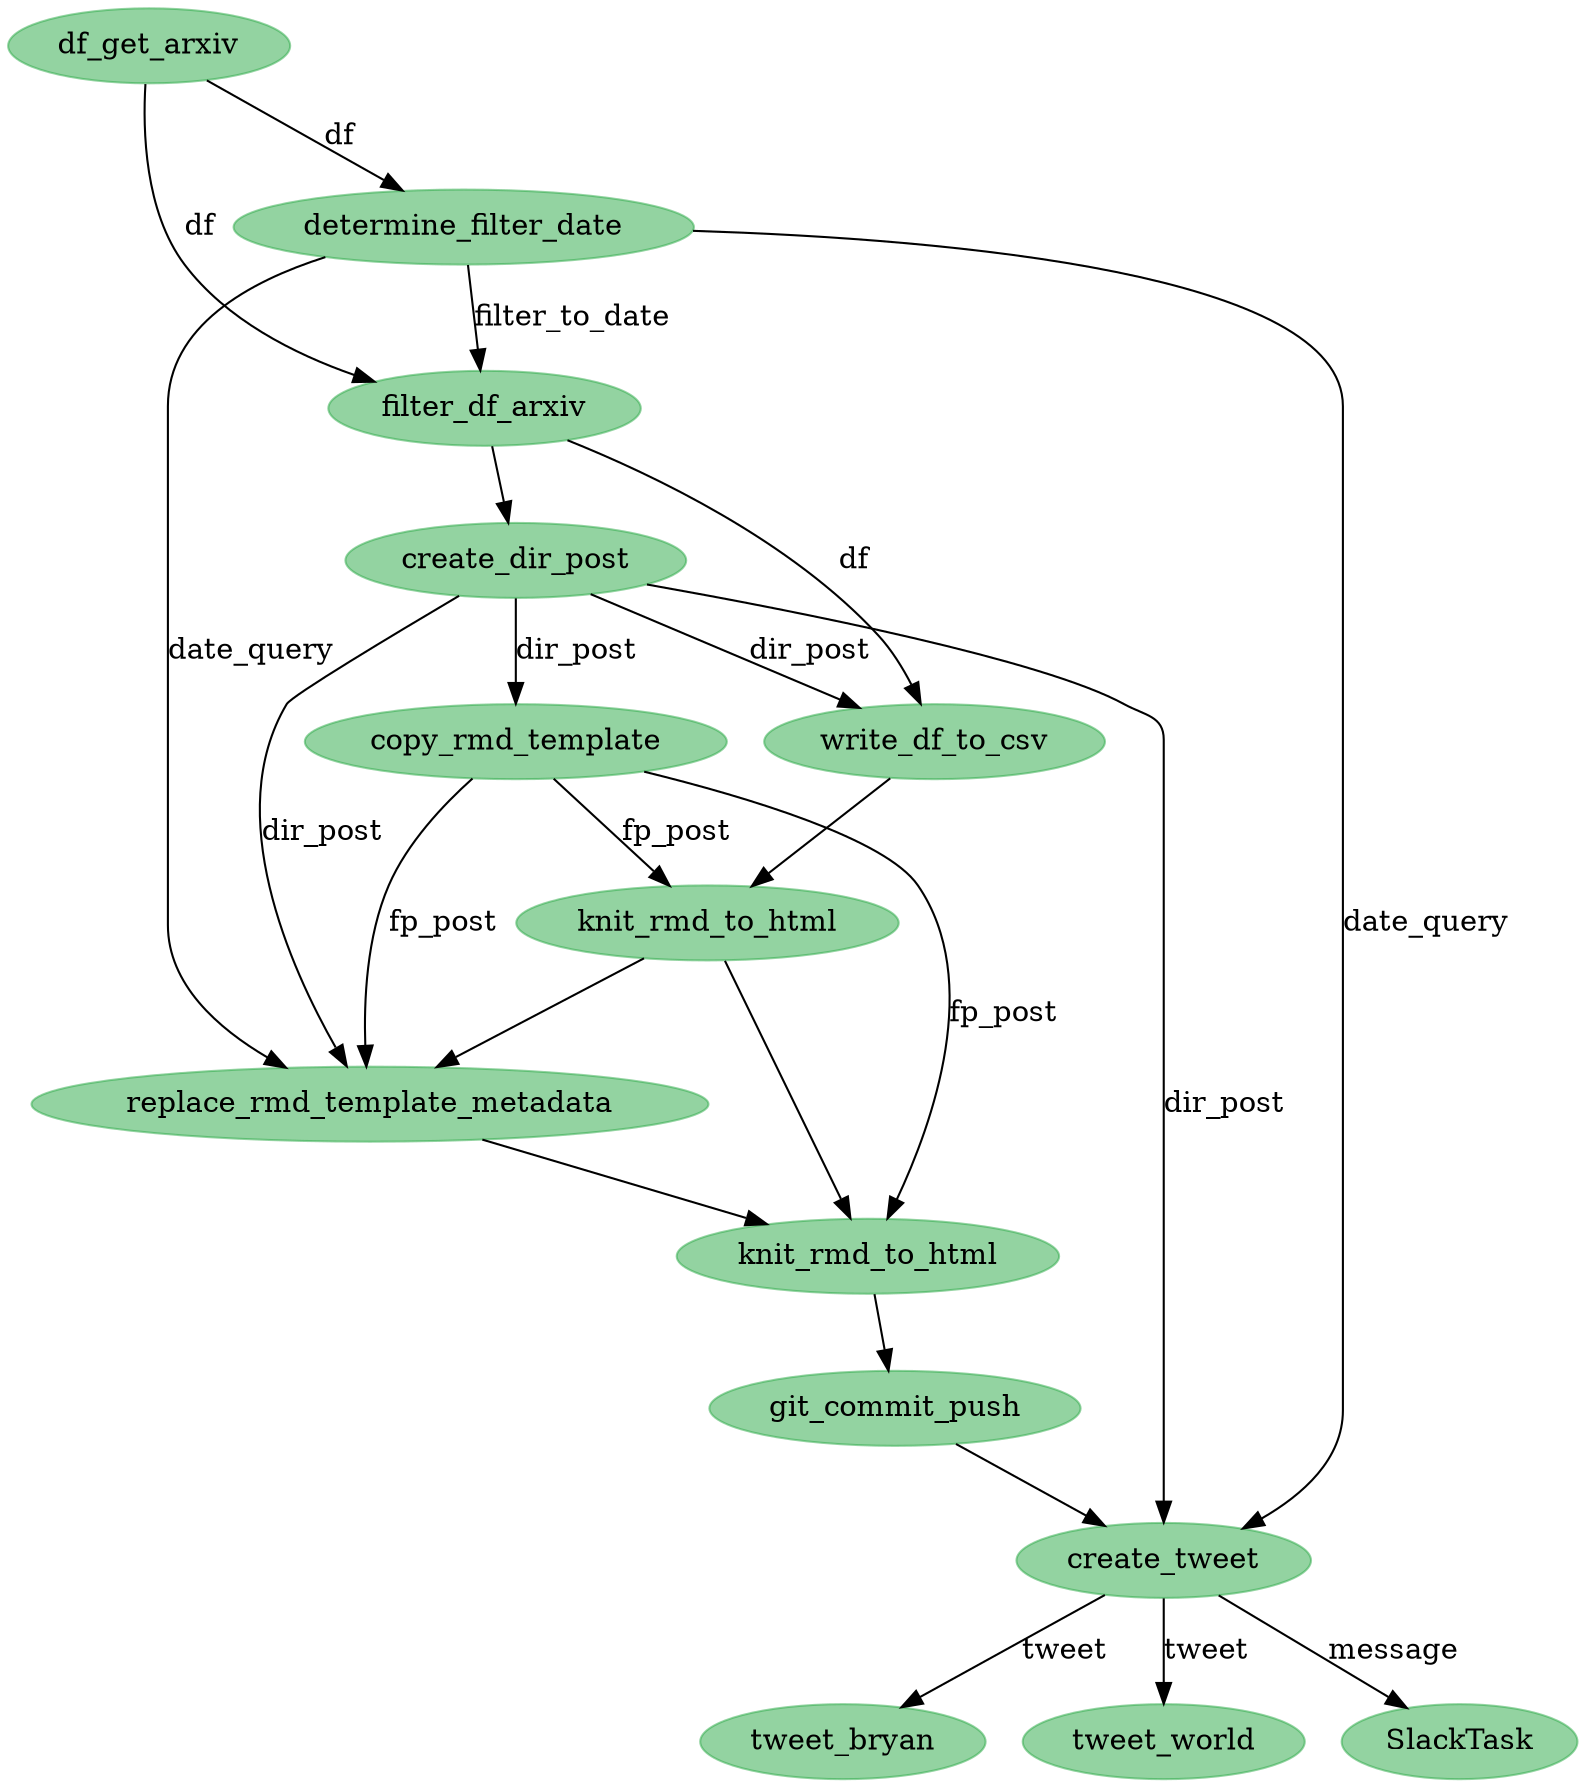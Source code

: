 digraph {
	4580325072 [label=tweet_bryan color="#28a74580" colorscheme=svg shape=ellipse style=filled]
	4580324176 [label=create_tweet color="#28a74580" colorscheme=svg shape=ellipse style=filled]
	4580325328 [label=tweet_world color="#28a74580" colorscheme=svg shape=ellipse style=filled]
	4580244560 [label=df_get_arxiv color="#28a74580" colorscheme=svg shape=ellipse style=filled]
	4580245136 [label=create_dir_post color="#28a74580" colorscheme=svg shape=ellipse style=filled]
	4580244304 [label=filter_df_arxiv color="#28a74580" colorscheme=svg shape=ellipse style=filled]
	4580244112 [label=determine_filter_date color="#28a74580" colorscheme=svg shape=ellipse style=filled]
	4580303056 [label=write_df_to_csv color="#28a74580" colorscheme=svg shape=ellipse style=filled]
	4580304016 [label=copy_rmd_template color="#28a74580" colorscheme=svg shape=ellipse style=filled]
	4580304272 [label=knit_rmd_to_html color="#28a74580" colorscheme=svg shape=ellipse style=filled]
	4580304976 [label=replace_rmd_template_metadata color="#28a74580" colorscheme=svg shape=ellipse style=filled]
	4580306192 [label=knit_rmd_to_html color="#28a74580" colorscheme=svg shape=ellipse style=filled]
	4580323536 [label=git_commit_push color="#28a74580" colorscheme=svg shape=ellipse style=filled]
	4580325712 [label=SlackTask color="#28a74580" colorscheme=svg shape=ellipse style=filled]
	4580304016 -> 4580304272 [label=fp_post]
	4580304016 -> 4580306192 [label=fp_post]
	4580245136 -> 4580303056 [label=dir_post]
	4580245136 -> 4580304976 [label=dir_post]
	4580245136 -> 4580324176 [label=dir_post]
	4580324176 -> 4580325712 [label=message]
	4580244112 -> 4580244304 [label=filter_to_date]
	4580244304 -> 4580245136
	4580244560 -> 4580244112 [label=df]
	4580303056 -> 4580304272
	4580304272 -> 4580304976
	4580304976 -> 4580306192
	4580306192 -> 4580323536
	4580244112 -> 4580304976 [label=date_query]
	4580304016 -> 4580304976 [label=fp_post]
	4580244112 -> 4580324176 [label=date_query]
	4580245136 -> 4580304016 [label=dir_post]
	4580324176 -> 4580325072 [label=tweet]
	4580324176 -> 4580325328 [label=tweet]
	4580304272 -> 4580306192
	4580244304 -> 4580303056 [label=df]
	4580244560 -> 4580244304 [label=df]
	4580323536 -> 4580324176
}
